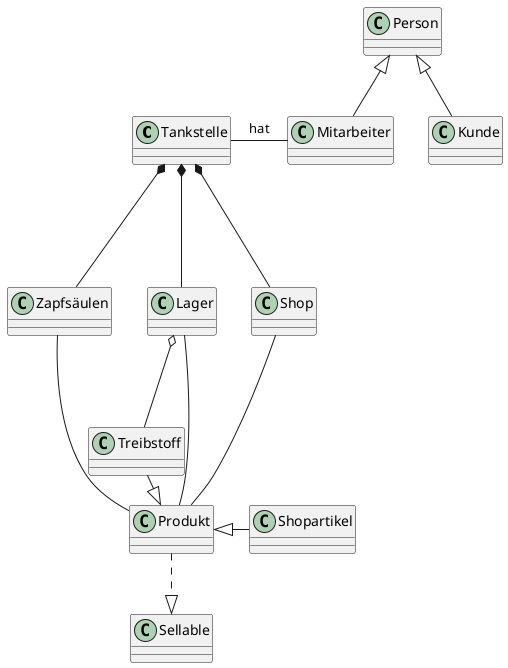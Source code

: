 
class Tankstelle 
{
 + name: String
}

class Lager
{
 
}

class Zapfsäulen
{
 +name: String
 +nummer: int
 + gibt: Treibstoff
+menge:int
+ Zapfsäulen(String,int,Treibstoff)
}

class Shop
{

}

class Produkt
{

}

class Treibstoff
{

}

class Shopartikel
{

}

class Rechnung
{

}

class Mitarbeiter 
{
- personalnummer: int
+ Mitarbeiter(String, String)
+ Mitarbeiter(int, String, String)
}

class Person
{
-vorname: String
-nachname: String
}

class Kunde
{
- kundennummer: int
+ Kunde(String, String)
+ Kunde(int, String, String)
}

interface Sellable
{

}


@startuml

Tankstelle --right- Mitarbeiter : hat

Lager --down- Produkt
Lager o-- Treibstoff
Tankstelle *--down- Lager 
Tankstelle *--down- Zapfsäulen 
Tankstelle *--down- Shop
Shop --down- Produkt



Person <|-- Mitarbeiter 
Person <|-- Kunde

Produkt <|--right- Shopartikel
Produkt <|--left- Treibstoff

Produkt ..|> Sellable
Produkt --up- Zapfsäulen




@enduml
